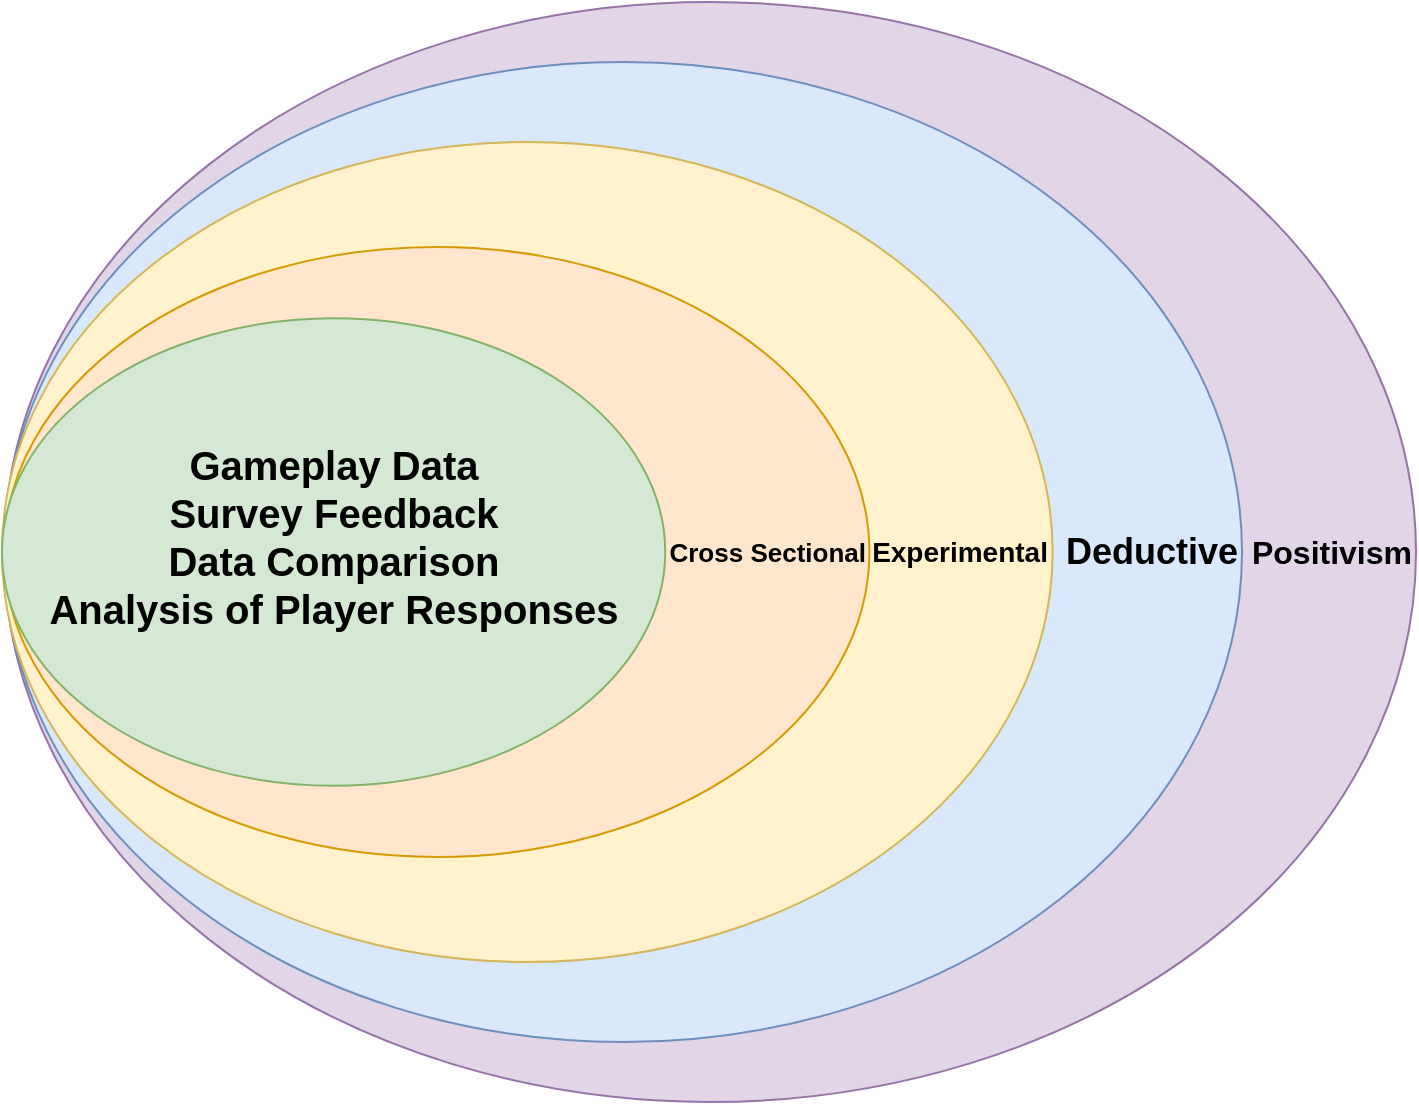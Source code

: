 <mxfile version="26.1.1">
  <diagram name="Page-1" id="g5_XZ1TKYTlNIeDCLIn8">
    <mxGraphModel dx="1387" dy="545" grid="1" gridSize="10" guides="1" tooltips="1" connect="1" arrows="1" fold="1" page="1" pageScale="1" pageWidth="827" pageHeight="1169" math="0" shadow="0">
      <root>
        <mxCell id="0" />
        <mxCell id="1" parent="0" />
        <mxCell id="uAA5PFPp15Q0VxNGWSXk-1" value="&lt;b&gt;&lt;font style=&quot;font-size: 16px;&quot;&gt;Positivism&lt;/font&gt;&lt;/b&gt;" style="ellipse;whiteSpace=wrap;html=1;fillColor=#e1d5e7;strokeColor=#9673a6;align=right;" parent="1" vertex="1">
          <mxGeometry x="61" y="100" width="706" height="550" as="geometry" />
        </mxCell>
        <mxCell id="uAA5PFPp15Q0VxNGWSXk-2" value="&lt;b&gt;&lt;font style=&quot;font-size: 18px;&quot;&gt;Deductive&lt;/font&gt;&lt;/b&gt;" style="ellipse;whiteSpace=wrap;html=1;fillColor=#dae8fc;strokeColor=#6c8ebf;align=right;" parent="1" vertex="1">
          <mxGeometry x="61" y="130" width="619" height="490" as="geometry" />
        </mxCell>
        <mxCell id="uAA5PFPp15Q0VxNGWSXk-3" value="&lt;b&gt;&lt;font style=&quot;font-size: 14px;&quot;&gt;Experimental&lt;/font&gt;&lt;/b&gt;" style="ellipse;whiteSpace=wrap;html=1;fillColor=#fff2cc;strokeColor=#d6b656;align=right;" parent="1" vertex="1">
          <mxGeometry x="60.0" y="170" width="525.32" height="410" as="geometry" />
        </mxCell>
        <mxCell id="uAA5PFPp15Q0VxNGWSXk-4" value="&lt;b&gt;&lt;font style=&quot;font-size: 13px;&quot;&gt;Cross Sectional&lt;/font&gt;&lt;/b&gt;" style="ellipse;whiteSpace=wrap;html=1;fillColor=#ffe6cc;strokeColor=#d79b00;align=right;" parent="1" vertex="1">
          <mxGeometry x="61" y="222.5" width="432.71" height="305" as="geometry" />
        </mxCell>
        <mxCell id="uAA5PFPp15Q0VxNGWSXk-5" value="&lt;b&gt;&lt;font style=&quot;font-size: 20px;&quot;&gt;Gameplay Data&lt;/font&gt;&lt;/b&gt;&lt;div&gt;&lt;b&gt;&lt;font style=&quot;font-size: 20px;&quot;&gt;Survey Feedback&lt;/font&gt;&lt;/b&gt;&lt;/div&gt;&lt;div&gt;&lt;b&gt;&lt;font style=&quot;font-size: 20px;&quot;&gt;Data Comparison&lt;/font&gt;&lt;/b&gt;&lt;/div&gt;&lt;div&gt;&lt;b&gt;&lt;font style=&quot;font-size: 20px;&quot;&gt;Analysis of Player Responses&lt;/font&gt;&lt;/b&gt;&lt;/div&gt;&lt;div&gt;&lt;br&gt;&lt;/div&gt;" style="ellipse;whiteSpace=wrap;html=1;fillColor=#d5e8d4;strokeColor=#82b366;" parent="1" vertex="1">
          <mxGeometry x="60" y="258.13" width="331.62" height="233.75" as="geometry" />
        </mxCell>
      </root>
    </mxGraphModel>
  </diagram>
</mxfile>

